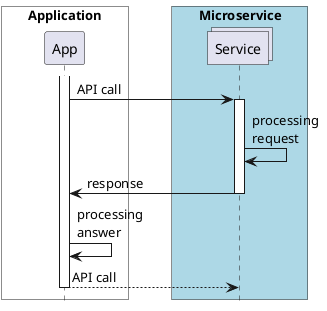 @startuml

 


participant App order 1
collections Service order 99

box "       Application       " #White
	participant App 

end box

box "       Microservice       " #LightBlue
	participant Service
end box

hide footbox

activate App

App -> Service: API call
activate Service

Service -> Service: processing \nrequest
Service -> App: response
deactivate Service

App -> App: processing \nanswer


App --> Service: API call

deactivate App

@enduml
